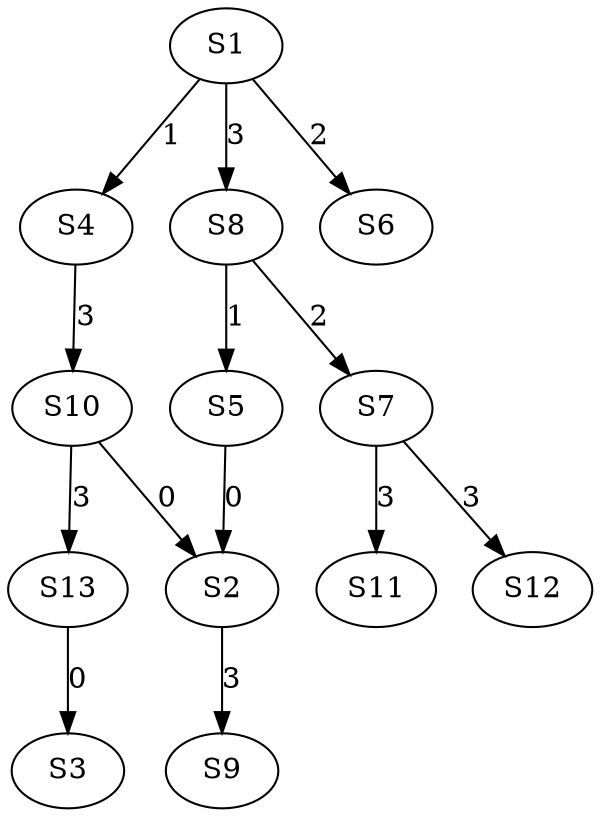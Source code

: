 strict digraph {
	S10 -> S2 [ label = 0 ];
	S13 -> S3 [ label = 0 ];
	S1 -> S4 [ label = 1 ];
	S8 -> S5 [ label = 1 ];
	S1 -> S6 [ label = 2 ];
	S8 -> S7 [ label = 2 ];
	S1 -> S8 [ label = 3 ];
	S2 -> S9 [ label = 3 ];
	S4 -> S10 [ label = 3 ];
	S7 -> S11 [ label = 3 ];
	S7 -> S12 [ label = 3 ];
	S10 -> S13 [ label = 3 ];
	S5 -> S2 [ label = 0 ];
}